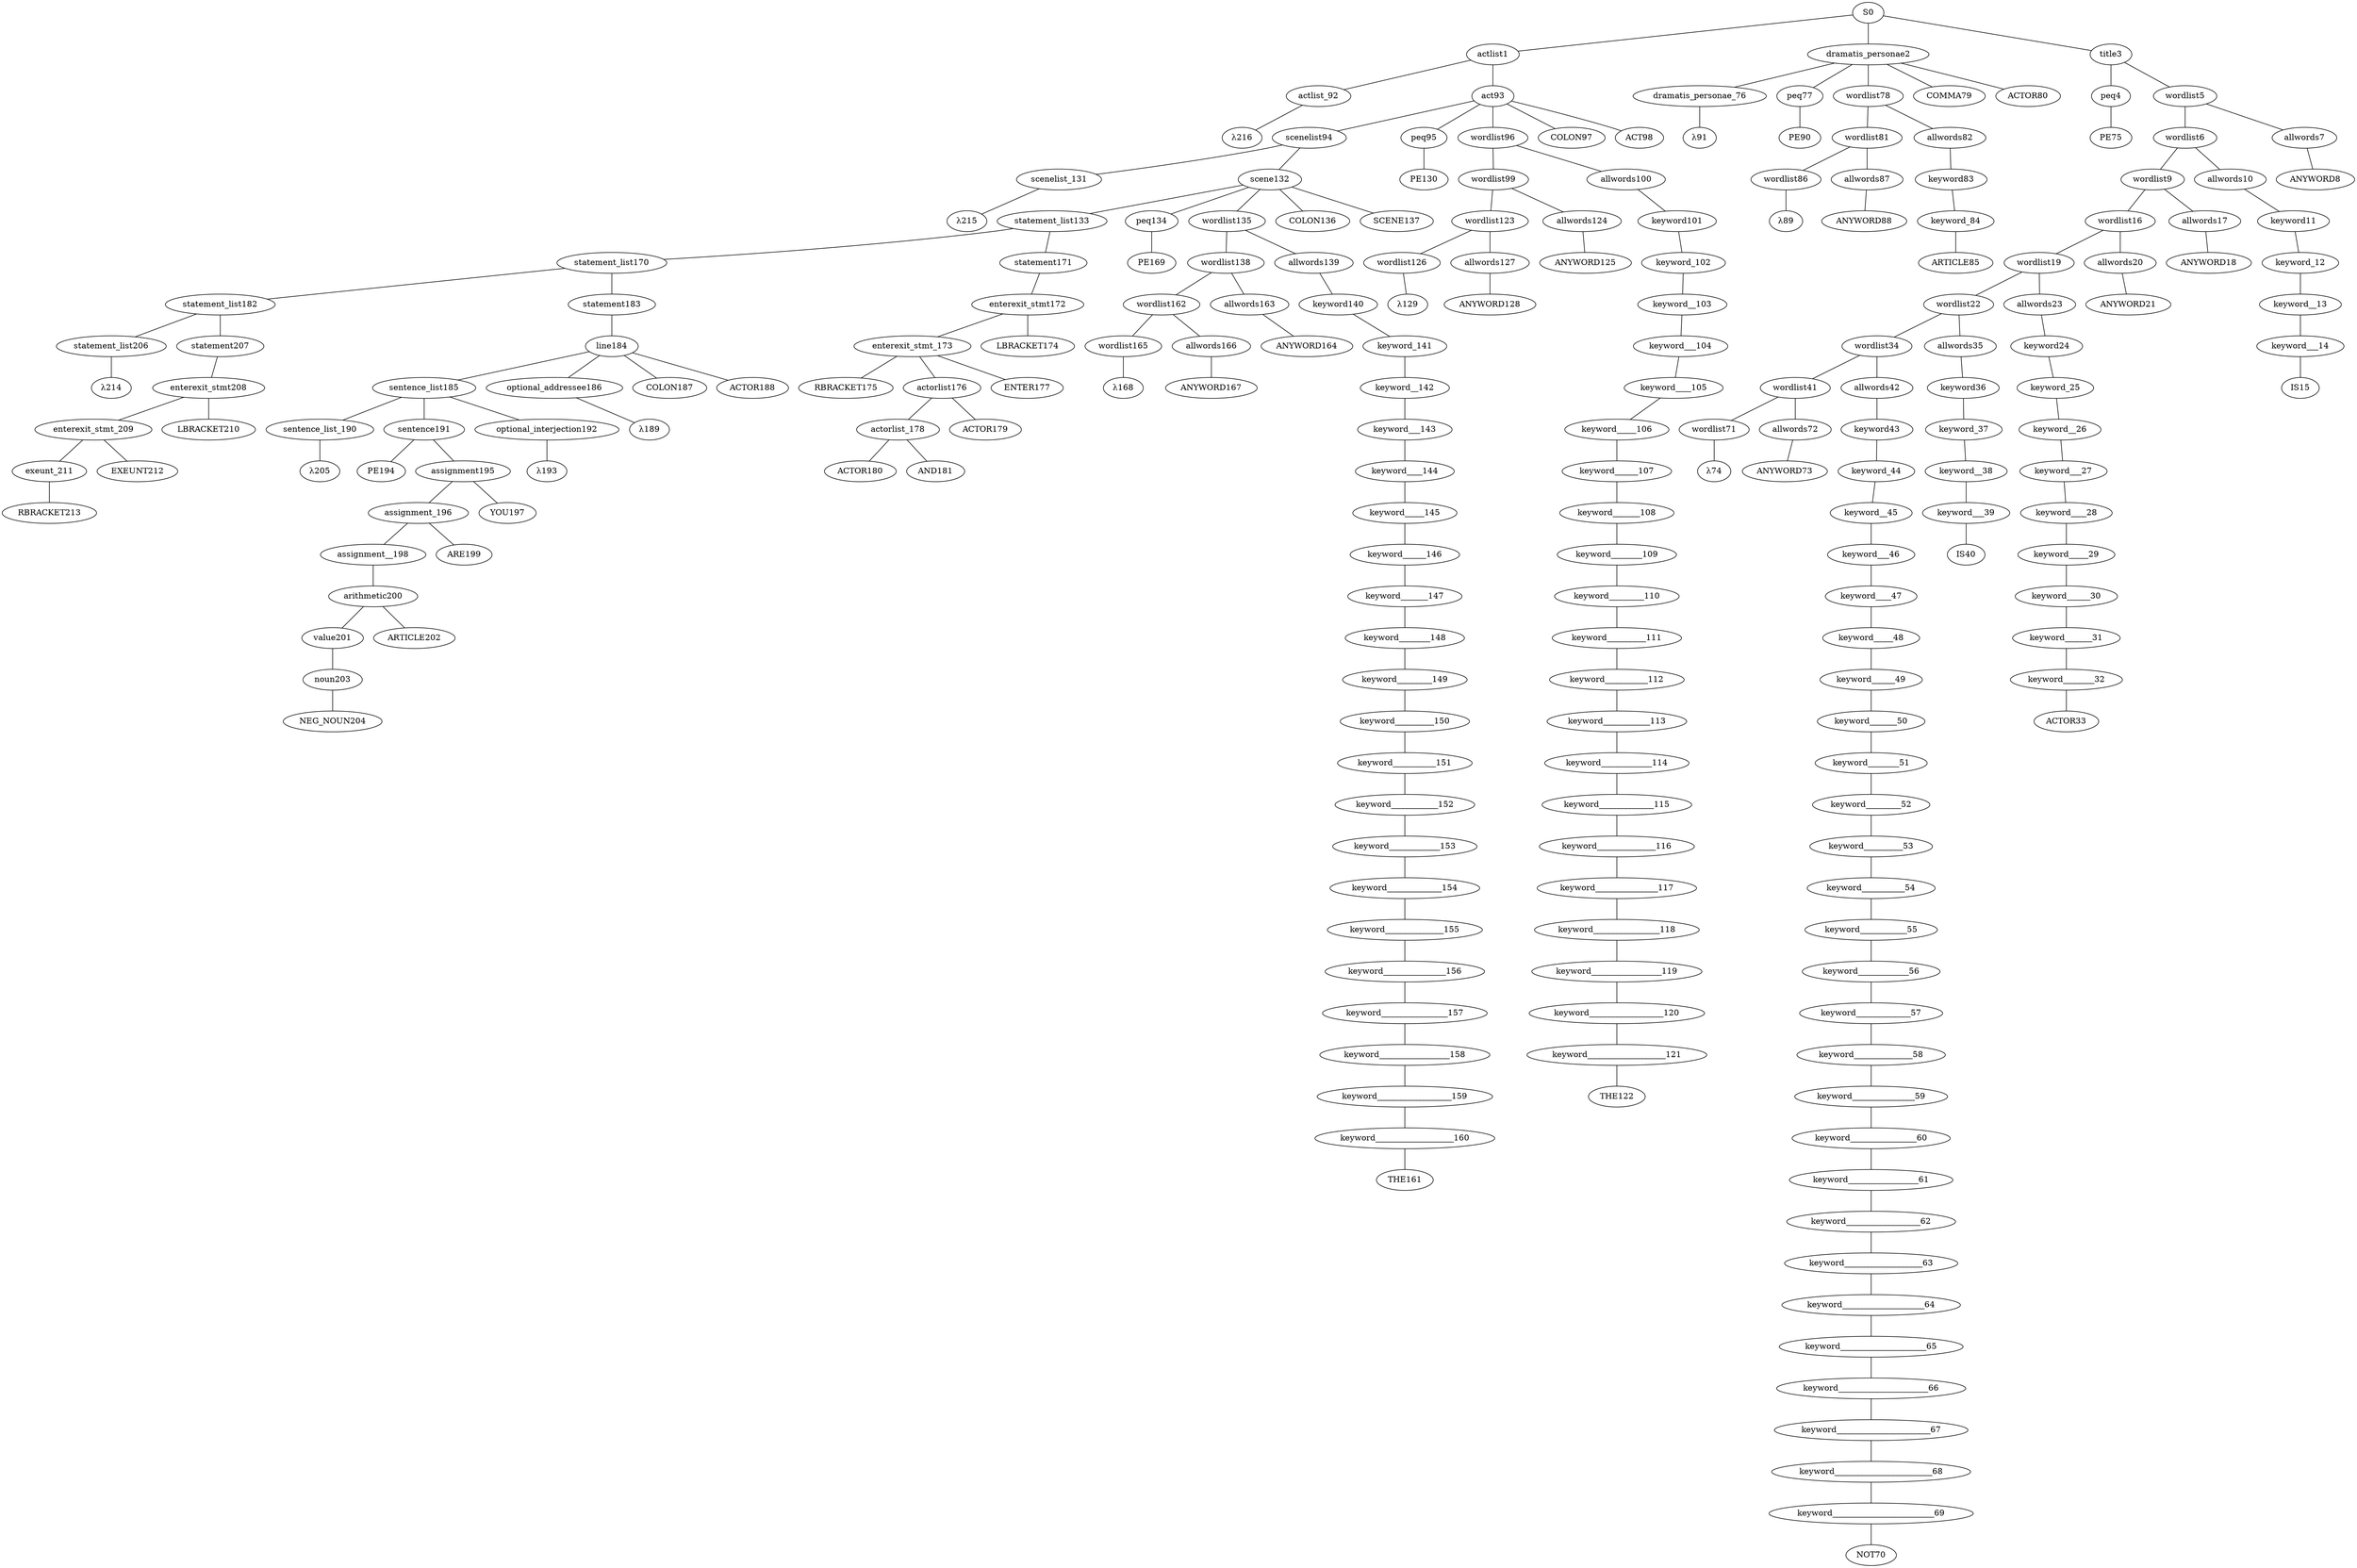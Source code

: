 strict graph {
	S0 -- actlist1
	S0 -- dramatis_personae2
	S0 -- title3

	title3 -- peq4
	title3 -- wordlist5

	wordlist5 -- wordlist6
	wordlist5 -- allwords7

	allwords7 -- ANYWORD8


	wordlist6 -- wordlist9
	wordlist6 -- allwords10

	allwords10 -- keyword11

	keyword11 -- keyword_12

	keyword_12 -- keyword__13

	keyword__13 -- keyword___14

	keyword___14 -- IS15


	wordlist9 -- wordlist16
	wordlist9 -- allwords17

	allwords17 -- ANYWORD18


	wordlist16 -- wordlist19
	wordlist16 -- allwords20

	allwords20 -- ANYWORD21


	wordlist19 -- wordlist22
	wordlist19 -- allwords23

	allwords23 -- keyword24

	keyword24 -- keyword_25

	keyword_25 -- keyword__26

	keyword__26 -- keyword___27

	keyword___27 -- keyword____28

	keyword____28 -- keyword_____29

	keyword_____29 -- keyword______30

	keyword______30 -- keyword_______31

	keyword_______31 -- keyword________32

	keyword________32 -- ACTOR33


	wordlist22 -- wordlist34
	wordlist22 -- allwords35

	allwords35 -- keyword36

	keyword36 -- keyword_37

	keyword_37 -- keyword__38

	keyword__38 -- keyword___39

	keyword___39 -- IS40


	wordlist34 -- wordlist41
	wordlist34 -- allwords42

	allwords42 -- keyword43

	keyword43 -- keyword_44

	keyword_44 -- keyword__45

	keyword__45 -- keyword___46

	keyword___46 -- keyword____47

	keyword____47 -- keyword_____48

	keyword_____48 -- keyword______49

	keyword______49 -- keyword_______50

	keyword_______50 -- keyword________51

	keyword________51 -- keyword_________52

	keyword_________52 -- keyword__________53

	keyword__________53 -- keyword___________54

	keyword___________54 -- keyword____________55

	keyword____________55 -- keyword_____________56

	keyword_____________56 -- keyword______________57

	keyword______________57 -- keyword_______________58

	keyword_______________58 -- keyword________________59

	keyword________________59 -- keyword_________________60

	keyword_________________60 -- keyword__________________61

	keyword__________________61 -- keyword___________________62

	keyword___________________62 -- keyword____________________63

	keyword____________________63 -- keyword_____________________64

	keyword_____________________64 -- keyword______________________65

	keyword______________________65 -- keyword_______________________66

	keyword_______________________66 -- keyword________________________67

	keyword________________________67 -- keyword_________________________68

	keyword_________________________68 -- keyword__________________________69

	keyword__________________________69 -- NOT70


	wordlist41 -- wordlist71
	wordlist41 -- allwords72

	allwords72 -- ANYWORD73


	wordlist71 -- λ74

	peq4 -- PE75


	dramatis_personae2 -- dramatis_personae_76
	dramatis_personae2 -- peq77
	dramatis_personae2 -- wordlist78
	dramatis_personae2 -- COMMA79
	dramatis_personae2 -- ACTOR80



	wordlist78 -- wordlist81
	wordlist78 -- allwords82

	allwords82 -- keyword83

	keyword83 -- keyword_84

	keyword_84 -- ARTICLE85


	wordlist81 -- wordlist86
	wordlist81 -- allwords87

	allwords87 -- ANYWORD88


	wordlist86 -- λ89

	peq77 -- PE90


	dramatis_personae_76 -- λ91

	actlist1 -- actlist_92
	actlist1 -- act93

	act93 -- scenelist94
	act93 -- peq95
	act93 -- wordlist96
	act93 -- COLON97
	act93 -- ACT98



	wordlist96 -- wordlist99
	wordlist96 -- allwords100

	allwords100 -- keyword101

	keyword101 -- keyword_102

	keyword_102 -- keyword__103

	keyword__103 -- keyword___104

	keyword___104 -- keyword____105

	keyword____105 -- keyword_____106

	keyword_____106 -- keyword______107

	keyword______107 -- keyword_______108

	keyword_______108 -- keyword________109

	keyword________109 -- keyword_________110

	keyword_________110 -- keyword__________111

	keyword__________111 -- keyword___________112

	keyword___________112 -- keyword____________113

	keyword____________113 -- keyword_____________114

	keyword_____________114 -- keyword______________115

	keyword______________115 -- keyword_______________116

	keyword_______________116 -- keyword________________117

	keyword________________117 -- keyword_________________118

	keyword_________________118 -- keyword__________________119

	keyword__________________119 -- keyword___________________120

	keyword___________________120 -- keyword____________________121

	keyword____________________121 -- THE122


	wordlist99 -- wordlist123
	wordlist99 -- allwords124

	allwords124 -- ANYWORD125


	wordlist123 -- wordlist126
	wordlist123 -- allwords127

	allwords127 -- ANYWORD128


	wordlist126 -- λ129

	peq95 -- PE130


	scenelist94 -- scenelist_131
	scenelist94 -- scene132

	scene132 -- statement_list133
	scene132 -- peq134
	scene132 -- wordlist135
	scene132 -- COLON136
	scene132 -- SCENE137



	wordlist135 -- wordlist138
	wordlist135 -- allwords139

	allwords139 -- keyword140

	keyword140 -- keyword_141

	keyword_141 -- keyword__142

	keyword__142 -- keyword___143

	keyword___143 -- keyword____144

	keyword____144 -- keyword_____145

	keyword_____145 -- keyword______146

	keyword______146 -- keyword_______147

	keyword_______147 -- keyword________148

	keyword________148 -- keyword_________149

	keyword_________149 -- keyword__________150

	keyword__________150 -- keyword___________151

	keyword___________151 -- keyword____________152

	keyword____________152 -- keyword_____________153

	keyword_____________153 -- keyword______________154

	keyword______________154 -- keyword_______________155

	keyword_______________155 -- keyword________________156

	keyword________________156 -- keyword_________________157

	keyword_________________157 -- keyword__________________158

	keyword__________________158 -- keyword___________________159

	keyword___________________159 -- keyword____________________160

	keyword____________________160 -- THE161


	wordlist138 -- wordlist162
	wordlist138 -- allwords163

	allwords163 -- ANYWORD164


	wordlist162 -- wordlist165
	wordlist162 -- allwords166

	allwords166 -- ANYWORD167


	wordlist165 -- λ168

	peq134 -- PE169


	statement_list133 -- statement_list170
	statement_list133 -- statement171

	statement171 -- enterexit_stmt172

	enterexit_stmt172 -- enterexit_stmt_173
	enterexit_stmt172 -- LBRACKET174


	enterexit_stmt_173 -- RBRACKET175
	enterexit_stmt_173 -- actorlist176
	enterexit_stmt_173 -- ENTER177


	actorlist176 -- actorlist_178
	actorlist176 -- ACTOR179


	actorlist_178 -- ACTOR180
	actorlist_178 -- AND181




	statement_list170 -- statement_list182
	statement_list170 -- statement183

	statement183 -- line184

	line184 -- sentence_list185
	line184 -- optional_addressee186
	line184 -- COLON187
	line184 -- ACTOR188



	optional_addressee186 -- λ189

	sentence_list185 -- sentence_list_190
	sentence_list185 -- sentence191
	sentence_list185 -- optional_interjection192

	optional_interjection192 -- λ193

	sentence191 -- PE194
	sentence191 -- assignment195

	assignment195 -- assignment_196
	assignment195 -- YOU197


	assignment_196 -- assignment__198
	assignment_196 -- ARE199


	assignment__198 -- arithmetic200

	arithmetic200 -- value201
	arithmetic200 -- ARTICLE202


	value201 -- noun203

	noun203 -- NEG_NOUN204



	sentence_list_190 -- λ205

	statement_list182 -- statement_list206
	statement_list182 -- statement207

	statement207 -- enterexit_stmt208

	enterexit_stmt208 -- enterexit_stmt_209
	enterexit_stmt208 -- LBRACKET210


	enterexit_stmt_209 -- exeunt_211
	enterexit_stmt_209 -- EXEUNT212


	exeunt_211 -- RBRACKET213


	statement_list206 -- λ214

	scenelist_131 -- λ215

	actlist_92 -- λ216


}